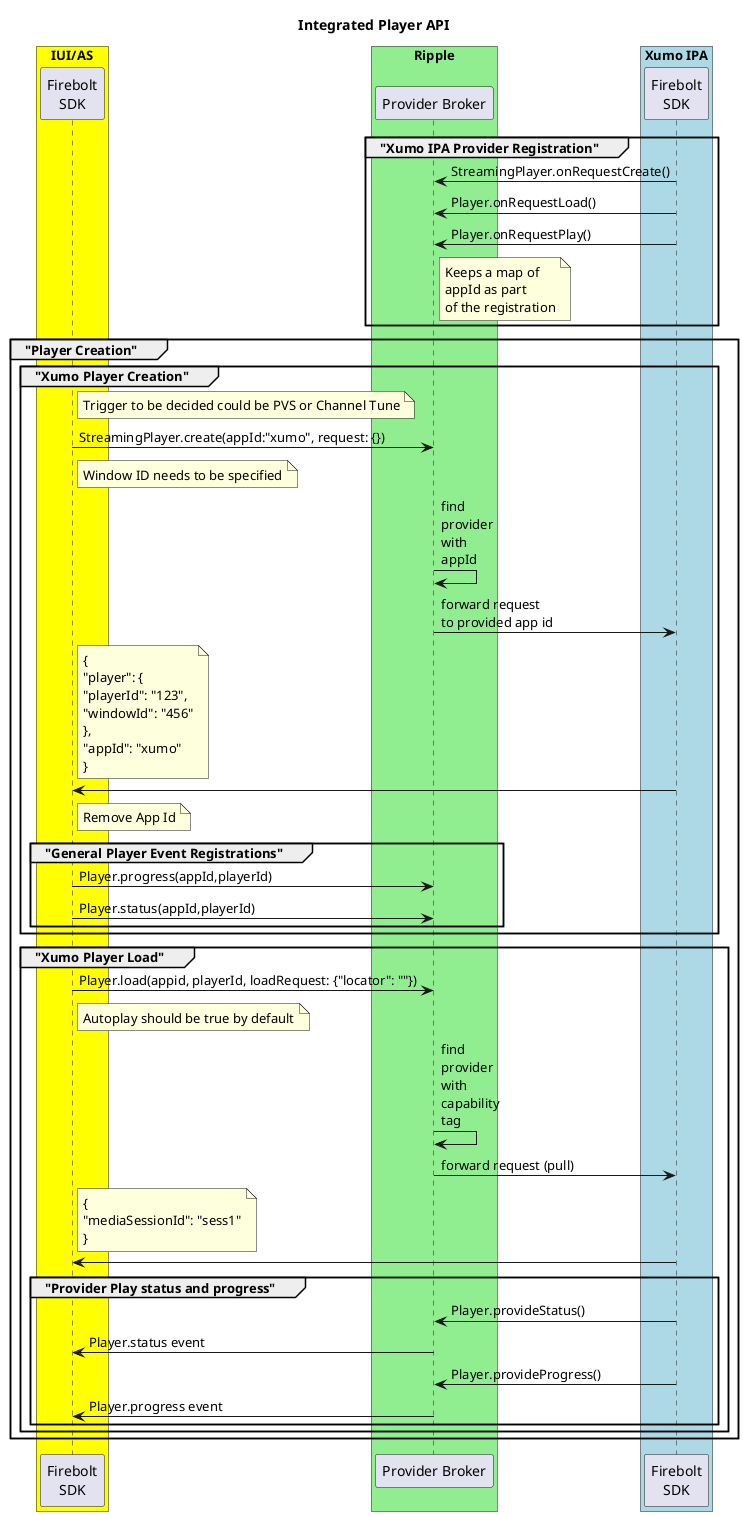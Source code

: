 @startuml "Integrated Player"
title "Integrated Player API"


box "IUI/AS" #Yellow
    participant a as "Firebolt\nSDK"
end box

box "Ripple" #LightGreen
    participant pb as "Provider Broker"
end box

box "Xumo IPA"  #LightBlue
    participant x as "Firebolt\nSDK"
end box



group "Xumo IPA Provider Registration"
    x -> pb : StreamingPlayer.onRequestCreate()
    x -> pb : Player.onRequestLoad()
    x -> pb : Player.onRequestPlay()
   note right of pb : Keeps a map of \nappId as part \nof the registration
end


group "Player Creation"

    group "Xumo Player Creation"
    note right of a: Trigger to be decided could be PVS or Channel Tune
        a -> pb : StreamingPlayer.create(appId:"xumo", request: {})
        note right of a: Window ID needs to be specified
        pb -> pb : find\nprovider\nwith\nappId
        pb -> x : forward request\nto provided app id
        note right of a: {\n"player": {\n"playerId": "123",\n"windowId": "456"\n},\n"appId": "xumo"\n}
        x -> a 
        note right of a: Remove App Id
        group "General Player Event Registrations"
            a -> pb : Player.progress(appId,playerId)
            a -> pb : Player.status(appId,playerId)
        end
    end
    
    group "Xumo Player Load"
        a -> pb : Player.load(appid, playerId, loadRequest: {"locator": ""})
        note right of a: Autoplay should be true by default
        pb -> pb : find\nprovider\nwith\ncapability\ntag
        pb -> x : forward request (pull)
        note right of a: {\n"mediaSessionId": "sess1"\n}
        x -> a

        group "Provider Play status and progress"
          x -> pb: Player.provideStatus()
          pb -> a: Player.status event
          x -> pb : Player.provideProgress()
          pb -> a: Player.progress event
        end
    end
end



